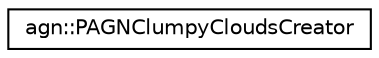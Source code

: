 digraph "Graphical Class Hierarchy"
{
 // LATEX_PDF_SIZE
  edge [fontname="Helvetica",fontsize="10",labelfontname="Helvetica",labelfontsize="10"];
  node [fontname="Helvetica",fontsize="10",shape=record];
  rankdir="LR";
  Node0 [label="agn::PAGNClumpyCloudsCreator",height=0.2,width=0.4,color="black", fillcolor="white", style="filled",URL="$classagn_1_1_p_a_g_n_clumpy_clouds_creator.html",tooltip=" "];
}
